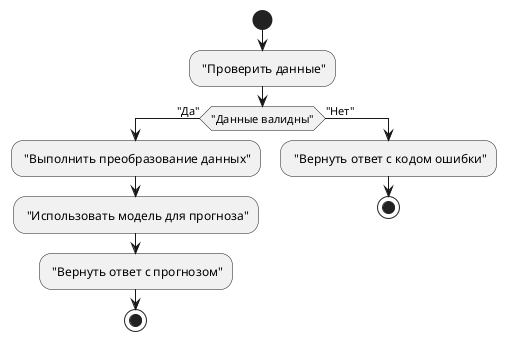 @startuml
'process_view_1'

skinparam monochrome true
skinparam handwritten false
skinparam shadowing false

start

: "Проверить данные";
if ("Данные валидны") then ("Да")
    : "Выполнить преобразование данных";
    : "Использовать модель для прогноза";
    : "Вернуть ответ с прогнозом";
    stop
else ("Нет")
    : "Вернуть ответ с кодом ошибки";
    stop
endif

@enduml